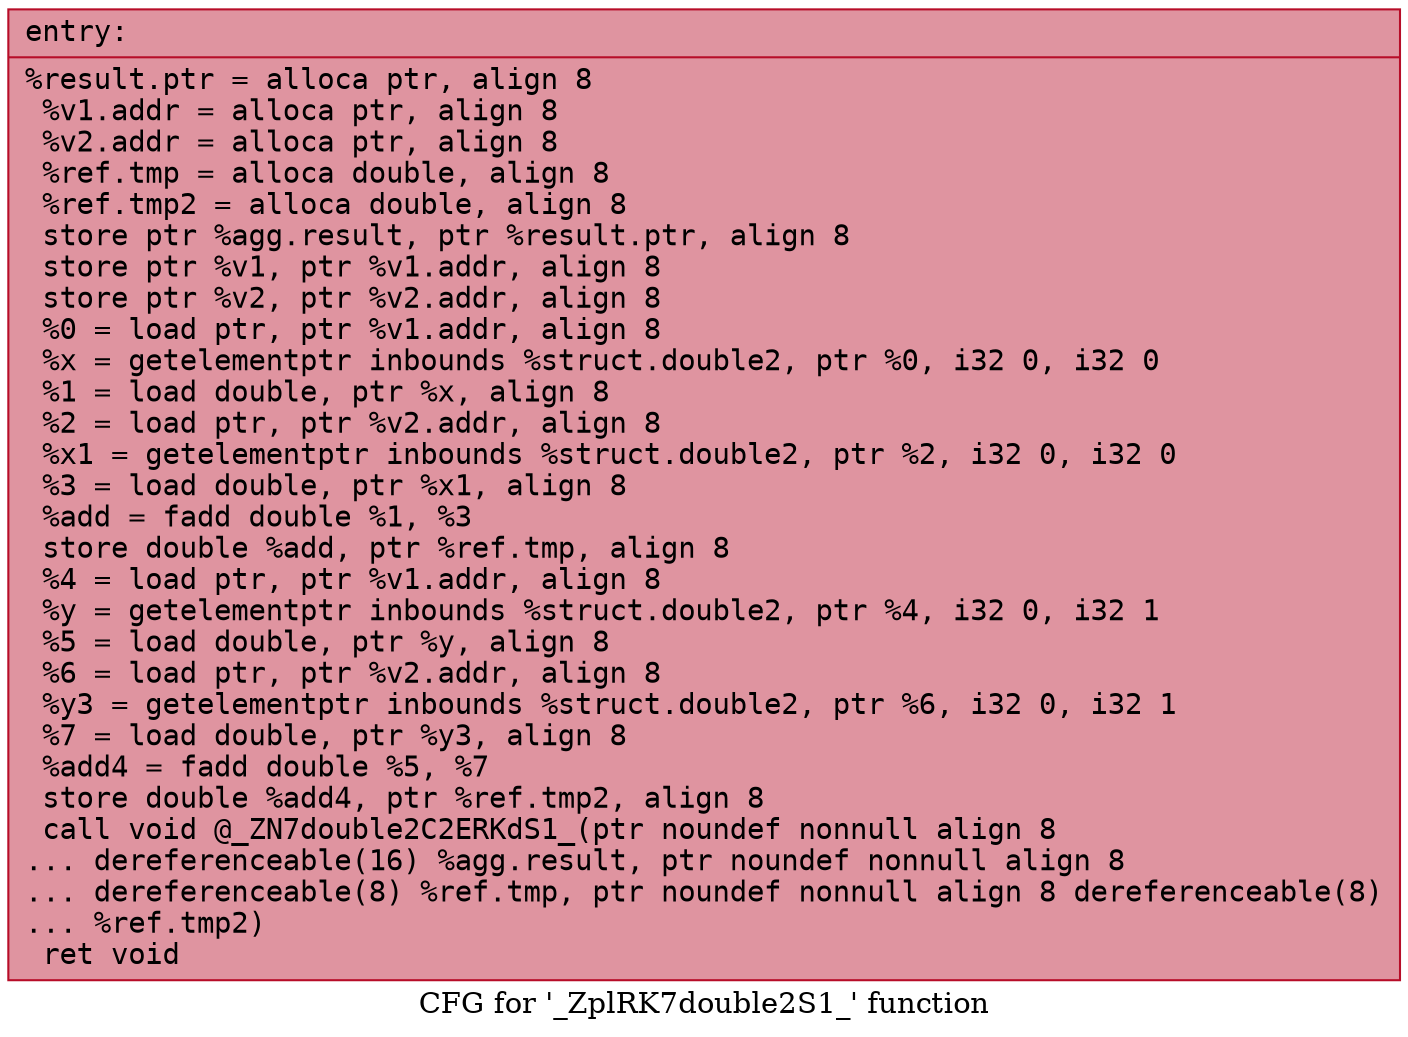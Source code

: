 digraph "CFG for '_ZplRK7double2S1_' function" {
	label="CFG for '_ZplRK7double2S1_' function";

	Node0x5561607cca70 [shape=record,color="#b70d28ff", style=filled, fillcolor="#b70d2870" fontname="Courier",label="{entry:\l|  %result.ptr = alloca ptr, align 8\l  %v1.addr = alloca ptr, align 8\l  %v2.addr = alloca ptr, align 8\l  %ref.tmp = alloca double, align 8\l  %ref.tmp2 = alloca double, align 8\l  store ptr %agg.result, ptr %result.ptr, align 8\l  store ptr %v1, ptr %v1.addr, align 8\l  store ptr %v2, ptr %v2.addr, align 8\l  %0 = load ptr, ptr %v1.addr, align 8\l  %x = getelementptr inbounds %struct.double2, ptr %0, i32 0, i32 0\l  %1 = load double, ptr %x, align 8\l  %2 = load ptr, ptr %v2.addr, align 8\l  %x1 = getelementptr inbounds %struct.double2, ptr %2, i32 0, i32 0\l  %3 = load double, ptr %x1, align 8\l  %add = fadd double %1, %3\l  store double %add, ptr %ref.tmp, align 8\l  %4 = load ptr, ptr %v1.addr, align 8\l  %y = getelementptr inbounds %struct.double2, ptr %4, i32 0, i32 1\l  %5 = load double, ptr %y, align 8\l  %6 = load ptr, ptr %v2.addr, align 8\l  %y3 = getelementptr inbounds %struct.double2, ptr %6, i32 0, i32 1\l  %7 = load double, ptr %y3, align 8\l  %add4 = fadd double %5, %7\l  store double %add4, ptr %ref.tmp2, align 8\l  call void @_ZN7double2C2ERKdS1_(ptr noundef nonnull align 8\l... dereferenceable(16) %agg.result, ptr noundef nonnull align 8\l... dereferenceable(8) %ref.tmp, ptr noundef nonnull align 8 dereferenceable(8)\l... %ref.tmp2)\l  ret void\l}"];
}

